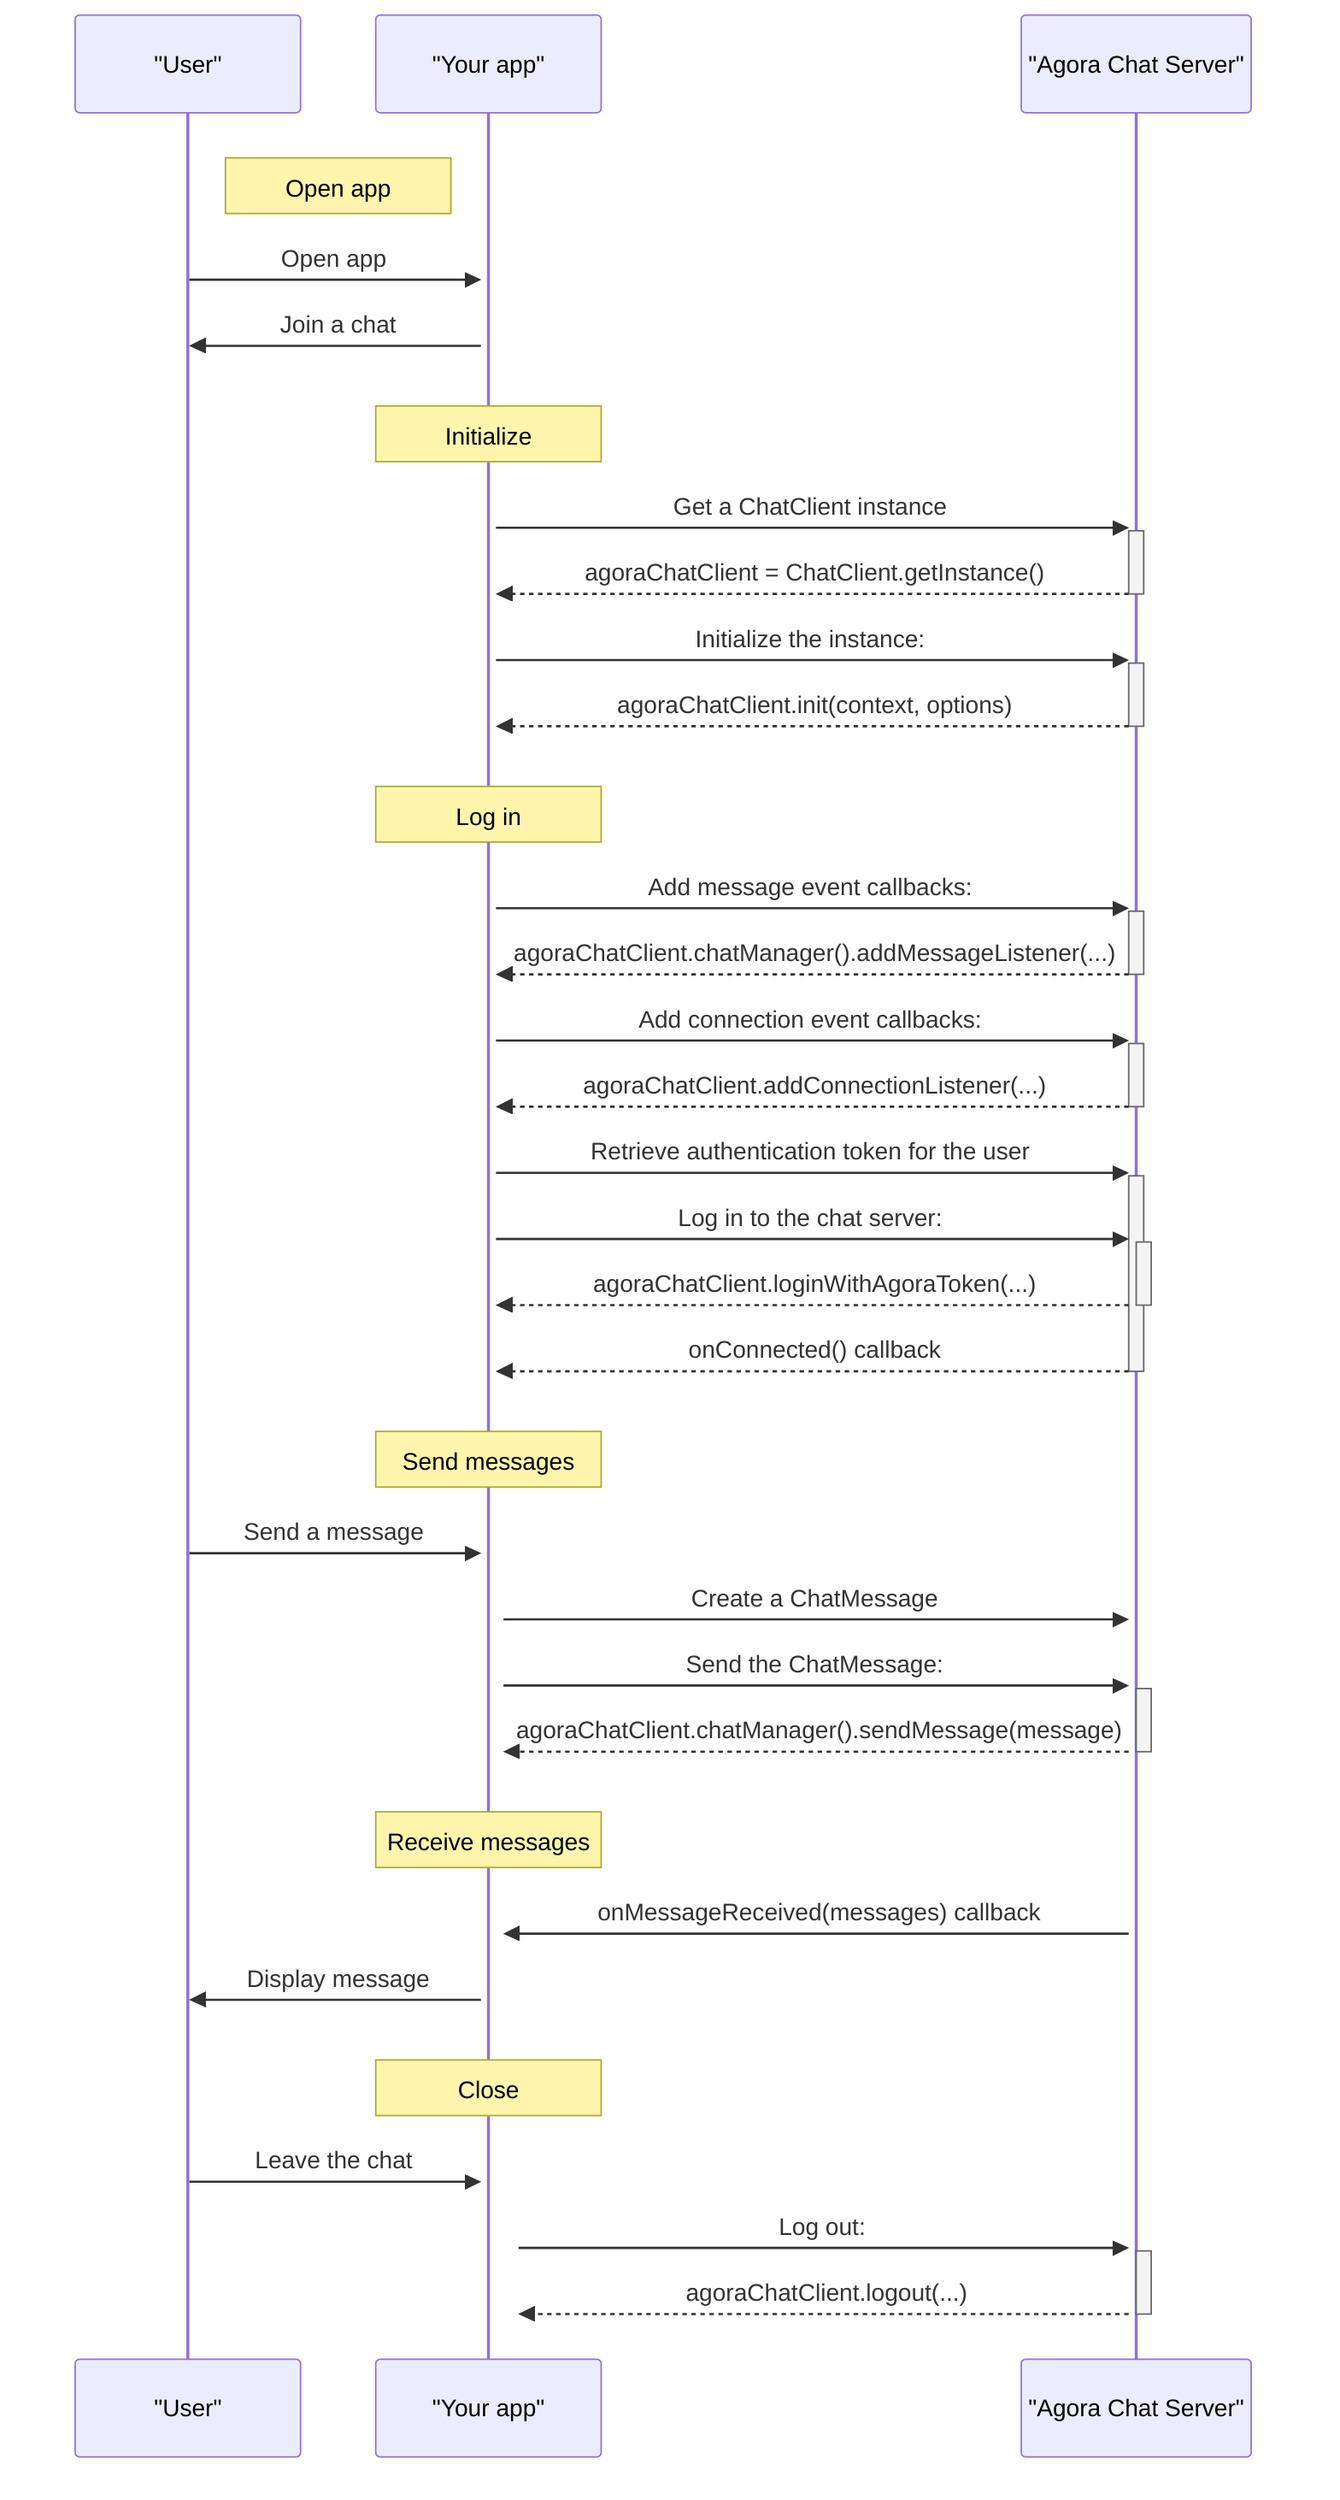 sequenceDiagram
    participant User as "User"
    participant ChatSDK as "Your app"
    participant Agora as "Agora Chat Server"

    rect rgb(255, 255, 255)
        note right of User: Open app
        User ->>+ ChatSDK: Open app
        ChatSDK ->> User: Join a chat
    end

    rect rgb(255, 255, 255)
        note over ChatSDK: Initialize
        ChatSDK ->>+ Agora: Get a ChatClient instance
        Agora -->>- ChatSDK: agoraChatClient = ChatClient.getInstance()
        ChatSDK ->>+ Agora: Initialize the instance:
        Agora -->>- ChatSDK: agoraChatClient.init(context, options)
    end

    rect rgb(255, 255, 255)
        note over ChatSDK: Log in
        ChatSDK ->>+ Agora: Add message event callbacks:
        Agora -->>- ChatSDK: agoraChatClient.chatManager().addMessageListener(...)
        ChatSDK ->>+ Agora: Add connection event callbacks:
        Agora -->>- ChatSDK: agoraChatClient.addConnectionListener(...)
        ChatSDK ->>+ Agora: Retrieve authentication token for the user
        ChatSDK ->>+ Agora: Log in to the chat server:
        Agora -->>- ChatSDK: agoraChatClient.loginWithAgoraToken(...)
        Agora -->>- ChatSDK: onConnected() callback
    end

    rect rgb(255, 255, 255)
        note over ChatSDK: Send messages
        User ->>+ ChatSDK: Send a message
        ChatSDK ->>+ Agora: Create a ChatMessage
        ChatSDK ->>+ Agora: Send the ChatMessage:
        Agora -->>- ChatSDK: agoraChatClient.chatManager().sendMessage(message)
    end

    rect rgb(255, 255, 255)
        note over ChatSDK: Receive messages
        Agora ->>+ ChatSDK: onMessageReceived(messages) callback
        ChatSDK ->> User: Display message
    end

    rect rgb(255, 255, 255)
        note over ChatSDK: Close
        User ->>+ ChatSDK: Leave the chat
        ChatSDK ->>+ Agora: Log out:
        Agora -->>- ChatSDK: agoraChatClient.logout(...)
    end